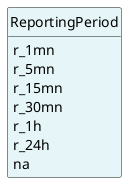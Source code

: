 @startuml
hide circle
hide methods
hide stereotype
show <<Enumeration>> stereotype
skinparam class {
   BackgroundColor<<Enumeration>> #E6F5F7
   BackgroundColor<<Ref>> #FFFFE0
   BackgroundColor<<Pivot>> #FFFFFFF
   BackgroundColor<<SimpleType>> #E2F0DA
   BackgroundColor #FCF2E3
}

class ReportingPeriod <<Enumeration>> {
    r_1mn
    r_5mn
    r_15mn
    r_30mn
    r_1h
    r_24h
    na
}


@enduml